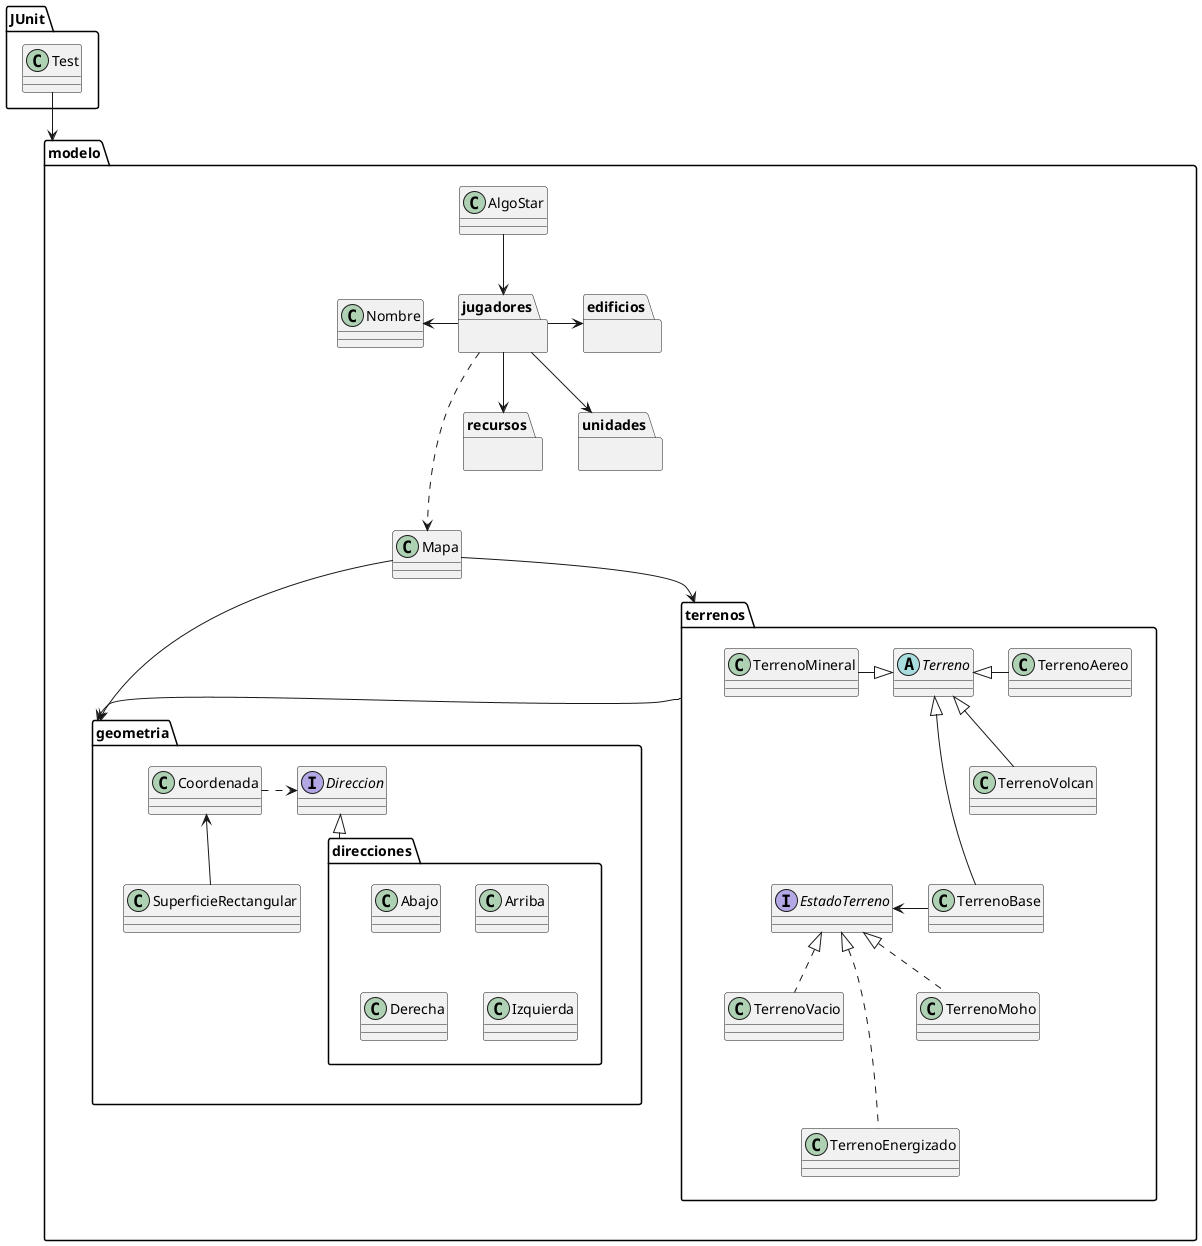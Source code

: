 @startuml



package modelo {
class AlgoStar
class Mapa
class Nombre

package edificios {

}

package geometria {
package direcciones{
class Abajo
class Arriba
class Derecha
class Izquierda
}
interface Direccion
class Coordenada
class SuperficieRectangular
Coordenada .> Direccion
Direccion <|.. direcciones
SuperficieRectangular -up-> Coordenada
}
package jugadores {
'class Inventario
'abstract Jugador
'class JugadorZerg
'class JugadorProtoss

'Jugador -> Inventario
'Jugador <|--JugadorProtoss
'Jugador <|-left JugadorZerg
'Inventario .up> recursos

}
package recursos {

}
package terrenos {
interface EstadoTerreno
abstract Terreno
Terreno <|- TerrenoAereo
Terreno <|-left- TerrenoMineral
Terreno <|-- TerrenoVolcan
Terreno <|--- TerrenoBase
EstadoTerreno <- TerrenoBase
EstadoTerreno <|-. TerrenoVacio
EstadoTerreno <|-.. TerrenoEnergizado
EstadoTerreno <|-. TerrenoMoho

}

package unidades {
}


}
AlgoStar --> jugadores
jugadores -> edificios
jugadores --> unidades
jugadores ...> Mapa
Mapa    -down-> terrenos
Mapa    -down-> geometria
terrenos  --> geometria
jugadores -left--> Nombre
jugadores --> recursos

'edificios -->estadisticas
'unidades -down-> estadisticas

'Inventario -> recursos
'edificios <-right- Inventario
'Inventario -down-> unidades

'class Inventario

package JUnit {
        class Test

}
Test --> modelo
@enduml
